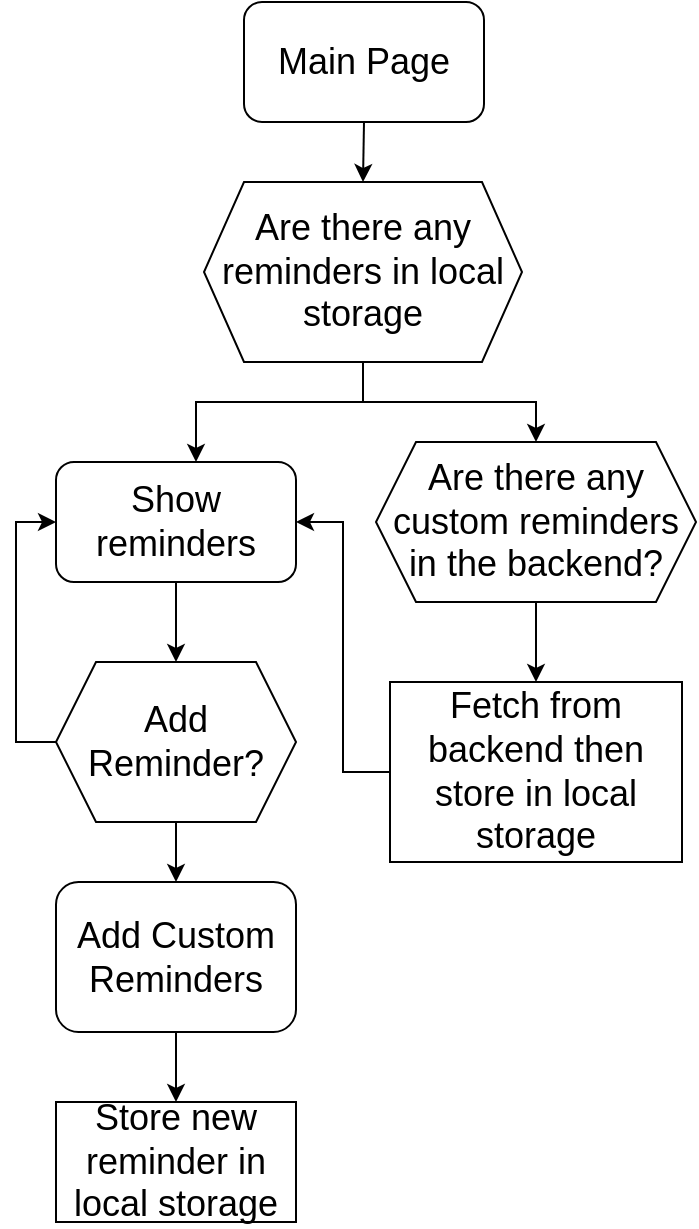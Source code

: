 <mxfile version="17.4.0" type="device"><diagram id="yTxTU_OIoQo9rtmzNZXB" name="Page-1"><mxGraphModel dx="1328" dy="566" grid="1" gridSize="10" guides="1" tooltips="1" connect="1" arrows="1" fold="1" page="1" pageScale="1" pageWidth="827" pageHeight="1169" math="0" shadow="0"><root><mxCell id="0"/><mxCell id="1" parent="0"/><mxCell id="nWluI5L33ne_EuXfKLbF-4" style="edgeStyle=orthogonalEdgeStyle;rounded=0;orthogonalLoop=1;jettySize=auto;html=1;exitX=0.5;exitY=1;exitDx=0;exitDy=0;entryX=0.5;entryY=0;entryDx=0;entryDy=0;fontSize=18;" edge="1" parent="1" source="nWluI5L33ne_EuXfKLbF-1" target="nWluI5L33ne_EuXfKLbF-3"><mxGeometry relative="1" as="geometry"/></mxCell><mxCell id="nWluI5L33ne_EuXfKLbF-1" value="&lt;font style=&quot;font-size: 18px&quot;&gt;Main Page&lt;/font&gt;" style="rounded=1;whiteSpace=wrap;html=1;" vertex="1" parent="1"><mxGeometry x="354" y="70" width="120" height="60" as="geometry"/></mxCell><mxCell id="nWluI5L33ne_EuXfKLbF-6" style="edgeStyle=orthogonalEdgeStyle;rounded=0;orthogonalLoop=1;jettySize=auto;html=1;exitX=0.5;exitY=1;exitDx=0;exitDy=0;fontSize=18;" edge="1" parent="1" source="nWluI5L33ne_EuXfKLbF-3" target="nWluI5L33ne_EuXfKLbF-5"><mxGeometry relative="1" as="geometry"><Array as="points"><mxPoint x="414" y="270"/><mxPoint x="330" y="270"/></Array></mxGeometry></mxCell><mxCell id="nWluI5L33ne_EuXfKLbF-8" style="edgeStyle=orthogonalEdgeStyle;rounded=0;orthogonalLoop=1;jettySize=auto;html=1;exitX=0.5;exitY=1;exitDx=0;exitDy=0;entryX=0.5;entryY=0;entryDx=0;entryDy=0;fontSize=18;" edge="1" parent="1" source="nWluI5L33ne_EuXfKLbF-3" target="nWluI5L33ne_EuXfKLbF-7"><mxGeometry relative="1" as="geometry"><Array as="points"><mxPoint x="414" y="270"/><mxPoint x="500" y="270"/></Array></mxGeometry></mxCell><mxCell id="nWluI5L33ne_EuXfKLbF-3" value="Are there any reminders in local storage" style="shape=hexagon;perimeter=hexagonPerimeter2;whiteSpace=wrap;html=1;fixedSize=1;fontSize=18;" vertex="1" parent="1"><mxGeometry x="334" y="160" width="159" height="90" as="geometry"/></mxCell><mxCell id="nWluI5L33ne_EuXfKLbF-16" style="edgeStyle=orthogonalEdgeStyle;rounded=0;orthogonalLoop=1;jettySize=auto;html=1;exitX=0.5;exitY=1;exitDx=0;exitDy=0;entryX=0.5;entryY=0;entryDx=0;entryDy=0;fontSize=18;" edge="1" parent="1" source="nWluI5L33ne_EuXfKLbF-5" target="nWluI5L33ne_EuXfKLbF-15"><mxGeometry relative="1" as="geometry"/></mxCell><mxCell id="nWluI5L33ne_EuXfKLbF-5" value="Show reminders" style="rounded=1;whiteSpace=wrap;html=1;fontSize=18;" vertex="1" parent="1"><mxGeometry x="260" y="300" width="120" height="60" as="geometry"/></mxCell><mxCell id="nWluI5L33ne_EuXfKLbF-11" style="edgeStyle=orthogonalEdgeStyle;rounded=0;orthogonalLoop=1;jettySize=auto;html=1;exitX=0.5;exitY=1;exitDx=0;exitDy=0;entryX=0.5;entryY=0;entryDx=0;entryDy=0;fontSize=18;" edge="1" parent="1" source="nWluI5L33ne_EuXfKLbF-7" target="nWluI5L33ne_EuXfKLbF-10"><mxGeometry relative="1" as="geometry"/></mxCell><mxCell id="nWluI5L33ne_EuXfKLbF-7" value="Are there any custom reminders in the backend?" style="shape=hexagon;perimeter=hexagonPerimeter2;whiteSpace=wrap;html=1;fixedSize=1;fontSize=18;" vertex="1" parent="1"><mxGeometry x="420" y="290" width="160" height="80" as="geometry"/></mxCell><mxCell id="nWluI5L33ne_EuXfKLbF-14" style="edgeStyle=orthogonalEdgeStyle;rounded=0;orthogonalLoop=1;jettySize=auto;html=1;exitX=0;exitY=0.5;exitDx=0;exitDy=0;fontSize=18;entryX=1;entryY=0.5;entryDx=0;entryDy=0;" edge="1" parent="1" source="nWluI5L33ne_EuXfKLbF-10" target="nWluI5L33ne_EuXfKLbF-5"><mxGeometry relative="1" as="geometry"/></mxCell><mxCell id="nWluI5L33ne_EuXfKLbF-10" value="Fetch from backend then store in local storage" style="rounded=0;whiteSpace=wrap;html=1;fontSize=18;" vertex="1" parent="1"><mxGeometry x="427" y="410" width="146" height="90" as="geometry"/></mxCell><mxCell id="nWluI5L33ne_EuXfKLbF-18" style="edgeStyle=orthogonalEdgeStyle;rounded=0;orthogonalLoop=1;jettySize=auto;html=1;exitX=0.5;exitY=1;exitDx=0;exitDy=0;entryX=0.5;entryY=0;entryDx=0;entryDy=0;fontSize=18;" edge="1" parent="1" source="nWluI5L33ne_EuXfKLbF-15" target="nWluI5L33ne_EuXfKLbF-17"><mxGeometry relative="1" as="geometry"/></mxCell><mxCell id="nWluI5L33ne_EuXfKLbF-22" style="edgeStyle=orthogonalEdgeStyle;rounded=0;orthogonalLoop=1;jettySize=auto;html=1;entryX=0;entryY=0.5;entryDx=0;entryDy=0;fontSize=18;" edge="1" parent="1" source="nWluI5L33ne_EuXfKLbF-15" target="nWluI5L33ne_EuXfKLbF-5"><mxGeometry relative="1" as="geometry"><Array as="points"><mxPoint x="240" y="440"/><mxPoint x="240" y="330"/></Array></mxGeometry></mxCell><mxCell id="nWluI5L33ne_EuXfKLbF-15" value="Add Reminder?" style="shape=hexagon;perimeter=hexagonPerimeter2;whiteSpace=wrap;html=1;fixedSize=1;fontSize=18;" vertex="1" parent="1"><mxGeometry x="260" y="400" width="120" height="80" as="geometry"/></mxCell><mxCell id="nWluI5L33ne_EuXfKLbF-20" style="edgeStyle=orthogonalEdgeStyle;rounded=0;orthogonalLoop=1;jettySize=auto;html=1;entryX=0.5;entryY=0;entryDx=0;entryDy=0;fontSize=18;" edge="1" parent="1" source="nWluI5L33ne_EuXfKLbF-17" target="nWluI5L33ne_EuXfKLbF-19"><mxGeometry relative="1" as="geometry"/></mxCell><mxCell id="nWluI5L33ne_EuXfKLbF-17" value="Add Custom Reminders" style="rounded=1;whiteSpace=wrap;html=1;fontSize=18;" vertex="1" parent="1"><mxGeometry x="260" y="510" width="120" height="75" as="geometry"/></mxCell><mxCell id="nWluI5L33ne_EuXfKLbF-19" value="Store new reminder in local storage" style="rounded=0;whiteSpace=wrap;html=1;fontSize=18;" vertex="1" parent="1"><mxGeometry x="260" y="620" width="120" height="60" as="geometry"/></mxCell></root></mxGraphModel></diagram></mxfile>